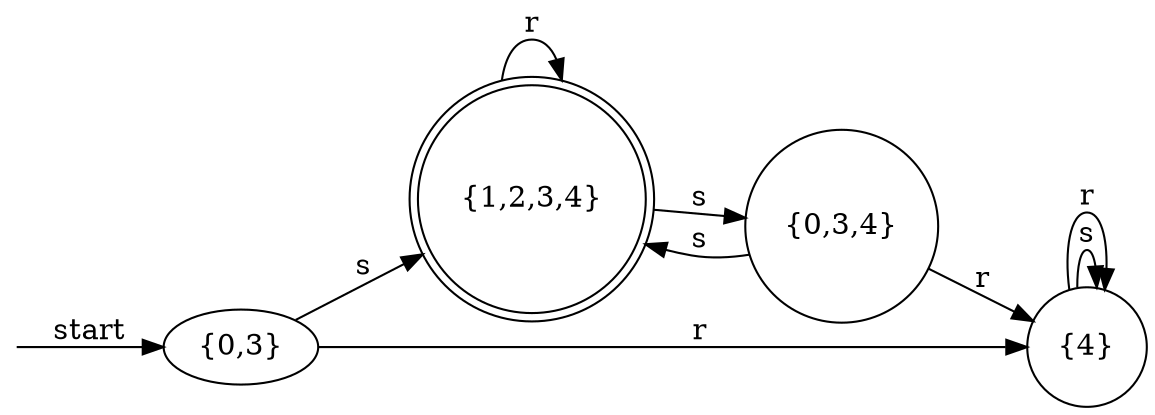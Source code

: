 digraph dfa {
    rankdir = LR;
    __start [style = invis, shape = point];
    __start -> "{0,3}" [ label = "start" ];
    node [shape = doublecircle]; "{1,2,3,4}"
    node [shape = circle];
    "{0,3}" -> "{1,2,3,4}" [ label = "s" ];
    "{0,3}" -> "{4}" [ label = "r" ];
    "{1,2,3,4}" -> "{0,3,4}" [ label = "s" ];
    "{1,2,3,4}" -> "{1,2,3,4}" [ label = "r" ];
    "{0,3,4}" -> "{1,2,3,4}" [ label = "s" ];
    "{0,3,4}" -> "{4}" [ label = "r" ];
    "{4}" -> "{4}" [ label = "s" ];
    "{4}" -> "{4}" [ label = "r" ];
}
